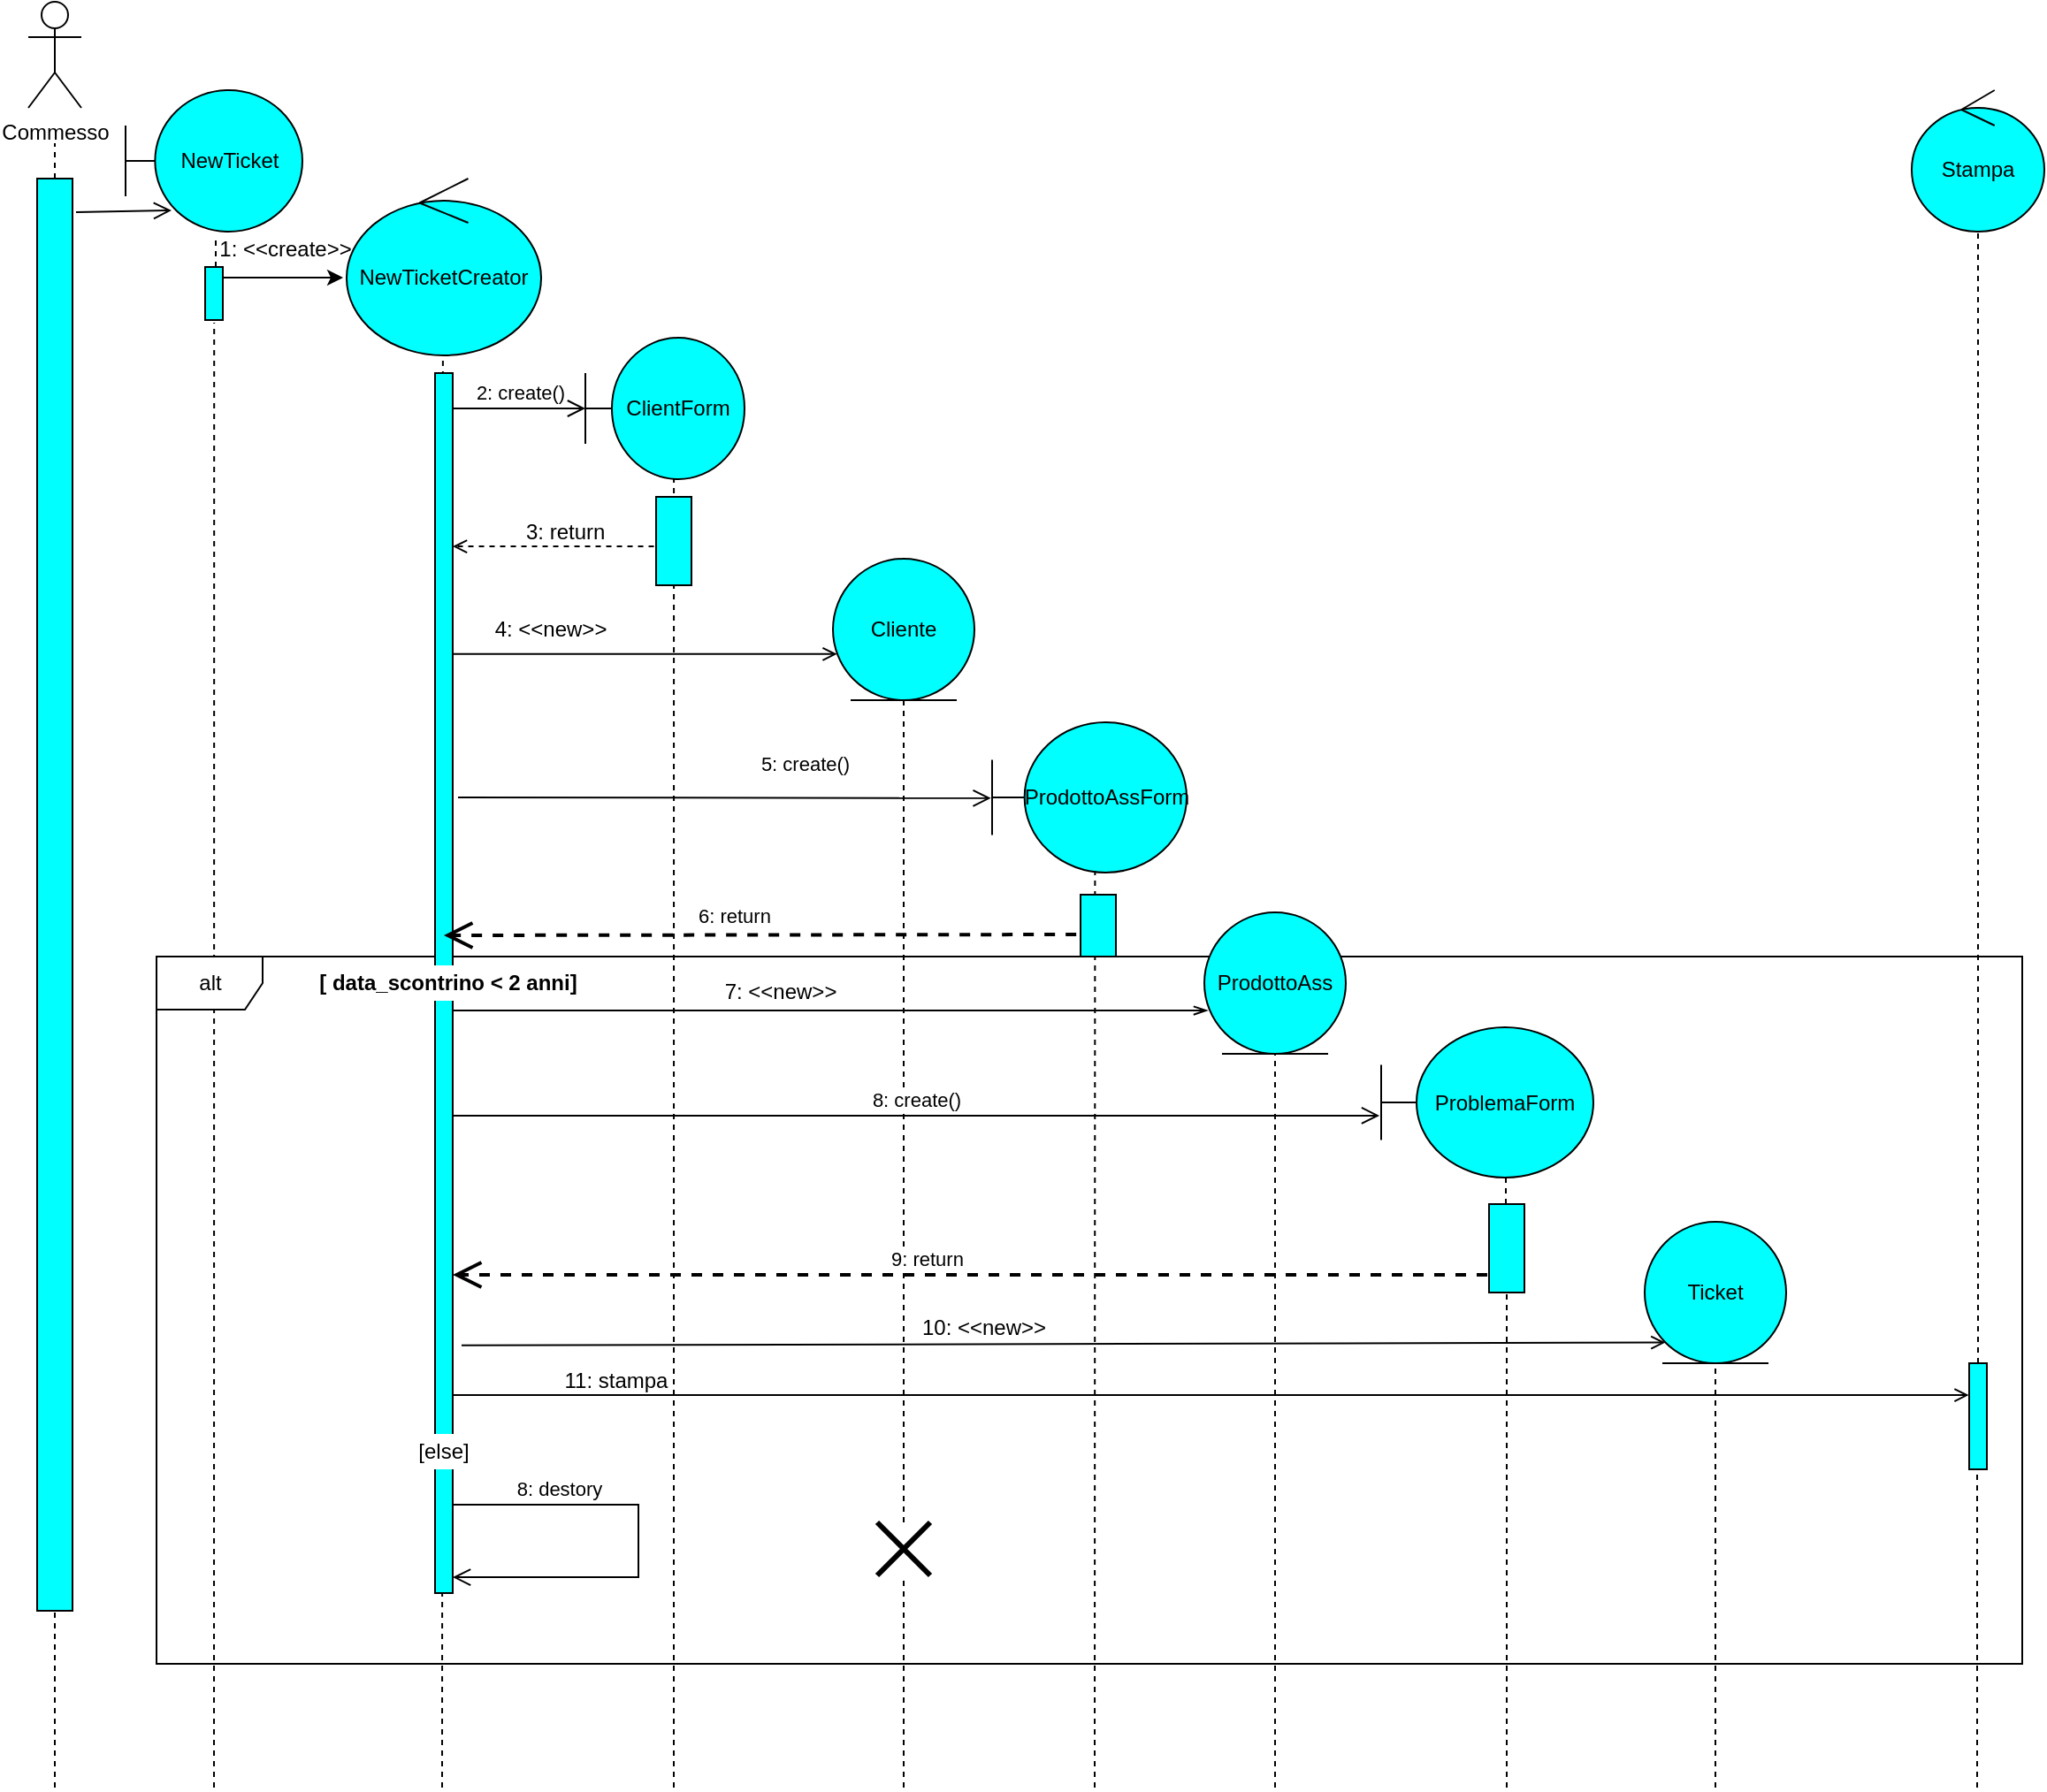 <mxfile version="13.10.3" type="device"><diagram name="Page-1" id="13e1069c-82ec-6db2-03f1-153e76fe0fe0"><mxGraphModel dx="1673" dy="829" grid="1" gridSize="10" guides="1" tooltips="1" connect="1" arrows="1" fold="1" page="1" pageScale="1" pageWidth="1100" pageHeight="850" background="#ffffff" math="0" shadow="0"><root><mxCell id="0"/><mxCell id="1" parent="0"/><mxCell id="oX_HMujlEtDItyd-Ocda-15" value="" style="endArrow=none;dashed=1;html=1;entryX=0.51;entryY=1.05;entryDx=0;entryDy=0;entryPerimeter=0;strokeWidth=1;fillColor=#00FFFF;" edge="1" parent="1" target="YjulRBOJpZ4opozoBegh-42"><mxGeometry width="50" height="50" relative="1" as="geometry"><mxPoint x="170" y="1040" as="sourcePoint"/><mxPoint x="171" y="164" as="targetPoint"/></mxGeometry></mxCell><mxCell id="YjulRBOJpZ4opozoBegh-46" value="alt" style="shape=umlFrame;whiteSpace=wrap;html=1;sketch=0;direction=east;fillColor=#FFFFFF;" parent="1" vertex="1"><mxGeometry x="137.5" y="570" width="1055" height="400" as="geometry"/></mxCell><mxCell id="lIuydwBpHKIJCZcJfAYn-12" value="" style="endArrow=none;dashed=1;html=1;strokeWidth=1;fillColor=#00FFFF;" parent="1" source="YjulRBOJpZ4opozoBegh-53" edge="1" target="YjulRBOJpZ4opozoBegh-52"><mxGeometry width="50" height="50" relative="1" as="geometry"><mxPoint x="1167" y="900" as="sourcePoint"/><mxPoint x="1167" y="180" as="targetPoint"/></mxGeometry></mxCell><mxCell id="lIuydwBpHKIJCZcJfAYn-11" value="" style="endArrow=none;dashed=1;html=1;strokeWidth=1;entryX=0.5;entryY=1;entryDx=0;entryDy=0;fillColor=#00FFFF;" parent="1" target="YjulRBOJpZ4opozoBegh-38" edge="1"><mxGeometry width="50" height="50" relative="1" as="geometry"><mxPoint x="1019" y="1040" as="sourcePoint"/><mxPoint x="1020.5" y="710" as="targetPoint"/></mxGeometry></mxCell><mxCell id="lIuydwBpHKIJCZcJfAYn-10" value="" style="endArrow=none;dashed=1;html=1;strokeWidth=1;fillColor=#00FFFF;" parent="1" edge="1" source="YjulRBOJpZ4opozoBegh-25"><mxGeometry width="50" height="50" relative="1" as="geometry"><mxPoint x="901" y="1070" as="sourcePoint"/><mxPoint x="900.5" y="670" as="targetPoint"/></mxGeometry></mxCell><mxCell id="lIuydwBpHKIJCZcJfAYn-9" value="" style="endArrow=none;dashed=1;html=1;strokeWidth=1;entryX=0.5;entryY=1;entryDx=0;entryDy=0;fillColor=#00FFFF;" parent="1" target="YjulRBOJpZ4opozoBegh-19" edge="1"><mxGeometry width="50" height="50" relative="1" as="geometry"><mxPoint x="770" y="1040" as="sourcePoint"/><mxPoint x="739.5" y="515" as="targetPoint"/></mxGeometry></mxCell><mxCell id="lIuydwBpHKIJCZcJfAYn-7" value="" style="endArrow=none;dashed=1;html=1;strokeWidth=1;fillColor=#00FFFF;entryX=0.5;entryY=1;entryDx=0;entryDy=0;" parent="1" edge="1" target="YjulRBOJpZ4opozoBegh-11" source="oX_HMujlEtDItyd-Ocda-28"><mxGeometry width="50" height="50" relative="1" as="geometry"><mxPoint x="560" y="1040" as="sourcePoint"/><mxPoint x="549.5" y="380" as="targetPoint"/></mxGeometry></mxCell><mxCell id="lIuydwBpHKIJCZcJfAYn-6" value="" style="endArrow=none;dashed=1;html=1;strokeWidth=1;fillColor=#00FFFF;" parent="1" edge="1" source="YjulRBOJpZ4opozoBegh-9"><mxGeometry width="50" height="50" relative="1" as="geometry"><mxPoint x="430" y="900" as="sourcePoint"/><mxPoint x="429.5" y="229" as="targetPoint"/></mxGeometry></mxCell><mxCell id="lIuydwBpHKIJCZcJfAYn-5" value="" style="endArrow=none;dashed=1;html=1;entryX=0.495;entryY=1;entryDx=0;entryDy=0;entryPerimeter=0;strokeWidth=1;fillColor=#00FFFF;" parent="1" target="YjulRBOJpZ4opozoBegh-44" edge="1"><mxGeometry width="50" height="50" relative="1" as="geometry"><mxPoint x="299" y="1040" as="sourcePoint"/><mxPoint x="299.5" y="184.35" as="targetPoint"/></mxGeometry></mxCell><mxCell id="lIuydwBpHKIJCZcJfAYn-4" value="" style="endArrow=none;dashed=1;html=1;entryX=0.51;entryY=1.05;entryDx=0;entryDy=0;entryPerimeter=0;strokeWidth=1;fillColor=#00FFFF;" parent="1" target="YjulRBOJpZ4opozoBegh-1" edge="1" source="YjulRBOJpZ4opozoBegh-42"><mxGeometry width="50" height="50" relative="1" as="geometry"><mxPoint x="171" y="900" as="sourcePoint"/><mxPoint x="90" y="120" as="targetPoint"/></mxGeometry></mxCell><mxCell id="lIuydwBpHKIJCZcJfAYn-3" value="" style="endArrow=none;dashed=1;html=1;jumpSize=15;jumpStyle=none;strokeWidth=1;" parent="1" edge="1" source="YjulRBOJpZ4opozoBegh-2"><mxGeometry width="50" height="50" relative="1" as="geometry"><mxPoint x="80" y="900" as="sourcePoint"/><mxPoint x="80" y="110" as="targetPoint"/></mxGeometry></mxCell><mxCell id="YjulRBOJpZ4opozoBegh-1" value="NewTicket" style="shape=umlBoundary;whiteSpace=wrap;html=1;fillColor=#00FFFF;" parent="1" vertex="1"><mxGeometry x="120" y="80" width="100" height="80" as="geometry"/></mxCell><mxCell id="YjulRBOJpZ4opozoBegh-3" value="Commesso" style="shape=umlActor;verticalLabelPosition=bottom;verticalAlign=top;html=1;" parent="1" vertex="1"><mxGeometry x="65" y="30" width="30" height="60" as="geometry"/></mxCell><mxCell id="YjulRBOJpZ4opozoBegh-6" value="" style="html=1;verticalAlign=bottom;startArrow=none;startFill=0;endArrow=open;startSize=6;endSize=8;entryX=0.26;entryY=0.85;entryDx=0;entryDy=0;entryPerimeter=0;" parent="1" target="YjulRBOJpZ4opozoBegh-1" edge="1"><mxGeometry x="0.002" width="80" relative="1" as="geometry"><mxPoint x="92" y="149" as="sourcePoint"/><mxPoint x="160" y="179" as="targetPoint"/><Array as="points"/><mxPoint as="offset"/></mxGeometry></mxCell><mxCell id="YjulRBOJpZ4opozoBegh-7" value="" style="html=1;points=[];perimeter=orthogonalPerimeter;fillColor=#00FFFF;" parent="1" vertex="1"><mxGeometry x="295" y="240" width="10" height="690" as="geometry"/></mxCell><mxCell id="YjulRBOJpZ4opozoBegh-8" value="2: create()" style="html=1;verticalAlign=bottom;startArrow=none;startFill=0;endArrow=open;startSize=6;endSize=8;exitX=1.1;exitY=0.085;exitDx=0;exitDy=0;exitPerimeter=0;fillColor=#00FFFF;entryX=0;entryY=0.5;entryDx=0;entryDy=0;entryPerimeter=0;" parent="1" edge="1" target="YjulRBOJpZ4opozoBegh-9"><mxGeometry width="80" relative="1" as="geometry"><mxPoint x="305" y="260" as="sourcePoint"/><mxPoint x="420" y="261" as="targetPoint"/></mxGeometry></mxCell><mxCell id="YjulRBOJpZ4opozoBegh-14" value="4: &amp;lt;&amp;lt;new&amp;gt;&amp;gt;" style="text;html=1;align=center;verticalAlign=middle;resizable=0;points=[];autosize=1;" parent="1" vertex="1"><mxGeometry x="320" y="375" width="80" height="20" as="geometry"/></mxCell><mxCell id="YjulRBOJpZ4opozoBegh-15" value="5: create()" style="html=1;verticalAlign=bottom;startArrow=none;startFill=0;endArrow=open;startSize=6;endSize=8;fillColor=#00FFFF;entryX=-0.006;entryY=0.505;entryDx=0;entryDy=0;entryPerimeter=0;" parent="1" target="YjulRBOJpZ4opozoBegh-16" edge="1"><mxGeometry x="0.296" y="10" width="80" relative="1" as="geometry"><mxPoint x="308" y="480" as="sourcePoint"/><mxPoint x="563" y="371" as="targetPoint"/><Array as="points"/><mxPoint as="offset"/></mxGeometry></mxCell><mxCell id="YjulRBOJpZ4opozoBegh-19" value="ProdottoAss" style="ellipse;shape=umlEntity;whiteSpace=wrap;html=1;fillColor=#00FFFF;" parent="1" vertex="1"><mxGeometry x="730" y="545" width="80" height="80" as="geometry"/></mxCell><mxCell id="YjulRBOJpZ4opozoBegh-21" value="7: &amp;lt;&amp;lt;new&amp;gt;&amp;gt;" style="text;html=1;align=center;verticalAlign=middle;resizable=0;points=[];autosize=1;" parent="1" vertex="1"><mxGeometry x="450" y="580" width="80" height="20" as="geometry"/></mxCell><mxCell id="YjulRBOJpZ4opozoBegh-24" value="ProblemaForm" style="shape=umlBoundary;whiteSpace=wrap;html=1;fillColor=#00FFFF;" parent="1" vertex="1"><mxGeometry x="830" y="610" width="120" height="85" as="geometry"/></mxCell><mxCell id="YjulRBOJpZ4opozoBegh-26" value="8: create()" style="html=1;verticalAlign=bottom;startArrow=none;startFill=0;endArrow=open;startSize=6;endSize=8;fillColor=#00FFFF;entryX=-0.008;entryY=0.588;entryDx=0;entryDy=0;entryPerimeter=0;" parent="1" edge="1" target="YjulRBOJpZ4opozoBegh-24" source="YjulRBOJpZ4opozoBegh-7"><mxGeometry width="80" relative="1" as="geometry"><mxPoint x="305" y="490" as="sourcePoint"/><mxPoint x="790" y="491" as="targetPoint"/></mxGeometry></mxCell><mxCell id="YjulRBOJpZ4opozoBegh-31" value="9: return&amp;nbsp;" style="endArrow=open;endSize=12;dashed=1;html=1;labelPosition=left;verticalLabelPosition=top;align=right;verticalAlign=bottom;strokeWidth=2;fillColor=#00FFFF;" parent="1" edge="1" target="YjulRBOJpZ4opozoBegh-7"><mxGeometry width="160" relative="1" as="geometry"><mxPoint x="890" y="750" as="sourcePoint"/><mxPoint x="305" y="700" as="targetPoint"/></mxGeometry></mxCell><mxCell id="YjulRBOJpZ4opozoBegh-33" value="6: return&amp;nbsp;" style="endArrow=open;endSize=12;dashed=1;html=1;labelPosition=left;verticalLabelPosition=top;align=right;verticalAlign=bottom;strokeWidth=2;fillColor=#00FFFF;exitX=-0.121;exitY=0.643;exitDx=0;exitDy=0;exitPerimeter=0;" parent="1" edge="1" source="YjulRBOJpZ4opozoBegh-18"><mxGeometry x="-0.057" y="-2" width="160" relative="1" as="geometry"><mxPoint x="618" y="433" as="sourcePoint"/><mxPoint x="300" y="558" as="targetPoint"/><mxPoint as="offset"/></mxGeometry></mxCell><mxCell id="YjulRBOJpZ4opozoBegh-36" value="10: &amp;lt;&amp;lt;new&amp;gt;&amp;gt;" style="text;html=1;align=center;verticalAlign=middle;resizable=0;points=[];autosize=1;" parent="1" vertex="1"><mxGeometry x="560" y="770" width="90" height="20" as="geometry"/></mxCell><mxCell id="YjulRBOJpZ4opozoBegh-38" value="Ticket" style="ellipse;shape=umlEntity;whiteSpace=wrap;html=1;fillColor=#00FFFF;" parent="1" vertex="1"><mxGeometry x="979" y="720" width="80" height="80" as="geometry"/></mxCell><mxCell id="YjulRBOJpZ4opozoBegh-44" value="NewTicketCreator" style="ellipse;shape=umlControl;whiteSpace=wrap;html=1;fillColor=#00FFFF;" parent="1" vertex="1"><mxGeometry x="245" y="130" width="110" height="100" as="geometry"/></mxCell><mxCell id="YjulRBOJpZ4opozoBegh-47" value="&lt;b&gt;[ data_scontrino &amp;lt; 2 anni]&lt;/b&gt;" style="text;html=1;align=center;verticalAlign=middle;whiteSpace=wrap;rounded=0;sketch=0;fillColor=#ffffff;" parent="1" vertex="1"><mxGeometry x="220" y="575" width="165" height="20" as="geometry"/></mxCell><mxCell id="YjulRBOJpZ4opozoBegh-49" value="[else]" style="text;html=1;align=center;verticalAlign=middle;whiteSpace=wrap;rounded=0;sketch=0;fillColor=#ffffff;" parent="1" vertex="1"><mxGeometry x="280" y="840" width="40" height="20" as="geometry"/></mxCell><mxCell id="YjulRBOJpZ4opozoBegh-52" value="Stampa" style="ellipse;shape=umlControl;whiteSpace=wrap;html=1;fillColor=#00FFFF;" parent="1" vertex="1"><mxGeometry x="1130" y="80" width="75" height="80" as="geometry"/></mxCell><mxCell id="YjulRBOJpZ4opozoBegh-50" value="8: destory" style="html=1;verticalAlign=bottom;startArrow=none;startFill=0;endArrow=open;startSize=6;endSize=8;entryX=1;entryY=0.987;entryDx=0;entryDy=0;entryPerimeter=0;rounded=0;fillColor=#00FFFF;" parent="1" target="YjulRBOJpZ4opozoBegh-7" edge="1"><mxGeometry x="-0.524" width="80" relative="1" as="geometry"><mxPoint x="305" y="880" as="sourcePoint"/><mxPoint x="425" y="710.96" as="targetPoint"/><Array as="points"><mxPoint x="410" y="880"/><mxPoint x="410" y="921"/></Array><mxPoint as="offset"/></mxGeometry></mxCell><mxCell id="lIuydwBpHKIJCZcJfAYn-13" value="" style="endArrow=classic;html=1;strokeWidth=1;fillColor=#00FFFF;entryX=-0.018;entryY=0.56;entryDx=0;entryDy=0;entryPerimeter=0;" parent="1" target="YjulRBOJpZ4opozoBegh-44" edge="1"><mxGeometry width="50" height="50" relative="1" as="geometry"><mxPoint x="170" y="186" as="sourcePoint"/><mxPoint x="240" y="149" as="targetPoint"/></mxGeometry></mxCell><mxCell id="lIuydwBpHKIJCZcJfAYn-14" value="1: &amp;lt;&amp;lt;create&amp;gt;&amp;gt;" style="text;html=1;align=center;verticalAlign=middle;resizable=0;points=[];autosize=1;" parent="1" vertex="1"><mxGeometry x="165" y="160" width="90" height="20" as="geometry"/></mxCell><mxCell id="lIuydwBpHKIJCZcJfAYn-16" value="" style="endArrow=open;html=1;strokeWidth=1;entryX=-0.021;entryY=0.301;entryDx=0;entryDy=0;entryPerimeter=0;fillColor=#00FFFF;endFill=0;" parent="1" target="YjulRBOJpZ4opozoBegh-53" edge="1" source="YjulRBOJpZ4opozoBegh-7"><mxGeometry width="50" height="50" relative="1" as="geometry"><mxPoint x="309" y="695" as="sourcePoint"/><mxPoint x="620" y="698" as="targetPoint"/></mxGeometry></mxCell><mxCell id="lIuydwBpHKIJCZcJfAYn-17" value="11: stampa" style="text;html=1;align=center;verticalAlign=middle;whiteSpace=wrap;rounded=0;" parent="1" vertex="1"><mxGeometry x="355" y="800" width="85" height="20" as="geometry"/></mxCell><mxCell id="YjulRBOJpZ4opozoBegh-53" value="" style="html=1;points=[];perimeter=orthogonalPerimeter;sketch=0;fillColor=#00FFFF;" parent="1" vertex="1"><mxGeometry x="1162.5" y="800" width="10" height="60" as="geometry"/></mxCell><mxCell id="lIuydwBpHKIJCZcJfAYn-18" value="" style="endArrow=none;dashed=1;html=1;strokeWidth=1;fillColor=#00FFFF;" parent="1" target="YjulRBOJpZ4opozoBegh-53" edge="1"><mxGeometry width="50" height="50" relative="1" as="geometry"><mxPoint x="1167" y="1040" as="sourcePoint"/><mxPoint x="1167" y="685" as="targetPoint"/></mxGeometry></mxCell><mxCell id="YjulRBOJpZ4opozoBegh-25" value="" style="html=1;points=[];perimeter=orthogonalPerimeter;fillColor=#00FFFF;" parent="1" vertex="1"><mxGeometry x="891" y="710" width="20" height="50" as="geometry"/></mxCell><mxCell id="oX_HMujlEtDItyd-Ocda-1" value="" style="endArrow=none;dashed=1;html=1;strokeWidth=1;fillColor=#00FFFF;" edge="1" parent="1" target="YjulRBOJpZ4opozoBegh-25"><mxGeometry width="50" height="50" relative="1" as="geometry"><mxPoint x="901" y="1040" as="sourcePoint"/><mxPoint x="900.5" y="670" as="targetPoint"/></mxGeometry></mxCell><mxCell id="oX_HMujlEtDItyd-Ocda-3" value="" style="endArrow=openThin;html=1;entryX=0.025;entryY=0.694;entryDx=0;entryDy=0;entryPerimeter=0;endFill=0;" edge="1" parent="1" source="YjulRBOJpZ4opozoBegh-7" target="YjulRBOJpZ4opozoBegh-19"><mxGeometry width="50" height="50" relative="1" as="geometry"><mxPoint x="643" y="550" as="sourcePoint"/><mxPoint x="737" y="549" as="targetPoint"/></mxGeometry></mxCell><mxCell id="YjulRBOJpZ4opozoBegh-16" value="ProdottoAssForm" style="shape=umlBoundary;whiteSpace=wrap;html=1;fillColor=#00FFFF;" parent="1" vertex="1"><mxGeometry x="610" y="437.5" width="110" height="85" as="geometry"/></mxCell><mxCell id="oX_HMujlEtDItyd-Ocda-5" value="" style="endArrow=none;dashed=1;html=1;strokeWidth=1;fillColor=#00FFFF;entryX=0.556;entryY=0.988;entryDx=0;entryDy=0;entryPerimeter=0;" edge="1" parent="1" target="YjulRBOJpZ4opozoBegh-9"><mxGeometry width="50" height="50" relative="1" as="geometry"><mxPoint x="430" y="1040" as="sourcePoint"/><mxPoint x="429.5" y="229" as="targetPoint"/></mxGeometry></mxCell><mxCell id="YjulRBOJpZ4opozoBegh-9" value="ClientForm" style="shape=umlBoundary;whiteSpace=wrap;html=1;fillColor=#00FFFF;" parent="1" vertex="1"><mxGeometry x="380" y="220" width="90" height="80" as="geometry"/></mxCell><mxCell id="YjulRBOJpZ4opozoBegh-11" value="Cliente" style="ellipse;shape=umlEntity;whiteSpace=wrap;html=1;fillColor=#00FFFF;" parent="1" vertex="1"><mxGeometry x="520" y="345" width="80" height="80" as="geometry"/></mxCell><mxCell id="YjulRBOJpZ4opozoBegh-10" value="" style="html=1;points=[];perimeter=orthogonalPerimeter;fillColor=#00FFFF;" parent="1" vertex="1"><mxGeometry x="420" y="310" width="20" height="50" as="geometry"/></mxCell><mxCell id="YjulRBOJpZ4opozoBegh-2" value="" style="html=1;points=[];perimeter=orthogonalPerimeter;fillColor=#00FFFF;" parent="1" vertex="1"><mxGeometry x="70" y="130" width="20" height="810" as="geometry"/></mxCell><mxCell id="oX_HMujlEtDItyd-Ocda-14" value="" style="endArrow=none;dashed=1;html=1;jumpSize=15;jumpStyle=none;strokeWidth=1;" edge="1" parent="1" target="YjulRBOJpZ4opozoBegh-2"><mxGeometry width="50" height="50" relative="1" as="geometry"><mxPoint x="80" y="1040" as="sourcePoint"/><mxPoint x="80" y="110" as="targetPoint"/></mxGeometry></mxCell><mxCell id="YjulRBOJpZ4opozoBegh-42" value="" style="html=1;points=[];perimeter=orthogonalPerimeter;fillColor=#00FFFF;" parent="1" vertex="1"><mxGeometry x="165" y="180" width="10" height="30" as="geometry"/></mxCell><mxCell id="oX_HMujlEtDItyd-Ocda-18" value="" style="endArrow=open;html=1;exitX=-0.062;exitY=0.561;exitDx=0;exitDy=0;exitPerimeter=0;jumpSize=6;dashed=1;endFill=0;" edge="1" parent="1" source="YjulRBOJpZ4opozoBegh-10" target="YjulRBOJpZ4opozoBegh-7"><mxGeometry width="50" height="50" relative="1" as="geometry"><mxPoint x="670" y="570" as="sourcePoint"/><mxPoint x="306" y="341" as="targetPoint"/></mxGeometry></mxCell><mxCell id="oX_HMujlEtDItyd-Ocda-21" value="3: return&amp;nbsp;" style="text;html=1;align=center;verticalAlign=middle;resizable=0;points=[];autosize=1;" vertex="1" parent="1"><mxGeometry x="340" y="320" width="60" height="20" as="geometry"/></mxCell><mxCell id="oX_HMujlEtDItyd-Ocda-22" value="" style="endArrow=open;html=1;entryX=0.029;entryY=0.674;entryDx=0;entryDy=0;entryPerimeter=0;endFill=0;" edge="1" parent="1" source="YjulRBOJpZ4opozoBegh-7" target="YjulRBOJpZ4opozoBegh-11"><mxGeometry width="50" height="50" relative="1" as="geometry"><mxPoint x="305" y="384" as="sourcePoint"/><mxPoint x="720" y="360" as="targetPoint"/></mxGeometry></mxCell><mxCell id="oX_HMujlEtDItyd-Ocda-25" value="" style="endArrow=none;dashed=1;html=1;strokeWidth=1;fillColor=#00FFFF;entryX=0.529;entryY=0.989;entryDx=0;entryDy=0;entryPerimeter=0;" edge="1" parent="1" target="YjulRBOJpZ4opozoBegh-16"><mxGeometry width="50" height="50" relative="1" as="geometry"><mxPoint x="668" y="1040" as="sourcePoint"/><mxPoint x="665.01" y="522.5" as="targetPoint"/></mxGeometry></mxCell><mxCell id="YjulRBOJpZ4opozoBegh-18" value="" style="html=1;points=[];perimeter=orthogonalPerimeter;fillColor=#00FFFF;" parent="1" vertex="1"><mxGeometry x="660" y="535" width="20" height="35" as="geometry"/></mxCell><mxCell id="oX_HMujlEtDItyd-Ocda-27" value="" style="endArrow=open;html=1;exitX=1.5;exitY=0.797;exitDx=0;exitDy=0;exitPerimeter=0;entryX=0;entryY=1;entryDx=0;entryDy=0;endFill=0;" edge="1" parent="1" source="YjulRBOJpZ4opozoBegh-7" target="YjulRBOJpZ4opozoBegh-38"><mxGeometry width="50" height="50" relative="1" as="geometry"><mxPoint x="670" y="690" as="sourcePoint"/><mxPoint x="720" y="640" as="targetPoint"/></mxGeometry></mxCell><mxCell id="oX_HMujlEtDItyd-Ocda-28" value="" style="shape=umlDestroy;whiteSpace=wrap;html=1;strokeWidth=3;" vertex="1" parent="1"><mxGeometry x="545" y="890" width="30" height="30" as="geometry"/></mxCell><mxCell id="oX_HMujlEtDItyd-Ocda-29" value="" style="endArrow=none;dashed=1;html=1;strokeWidth=1;fillColor=#00FFFF;entryX=0.5;entryY=1;entryDx=0;entryDy=0;" edge="1" parent="1" target="oX_HMujlEtDItyd-Ocda-28"><mxGeometry width="50" height="50" relative="1" as="geometry"><mxPoint x="560" y="1040" as="sourcePoint"/><mxPoint x="560" y="425.0" as="targetPoint"/></mxGeometry></mxCell></root></mxGraphModel></diagram></mxfile>